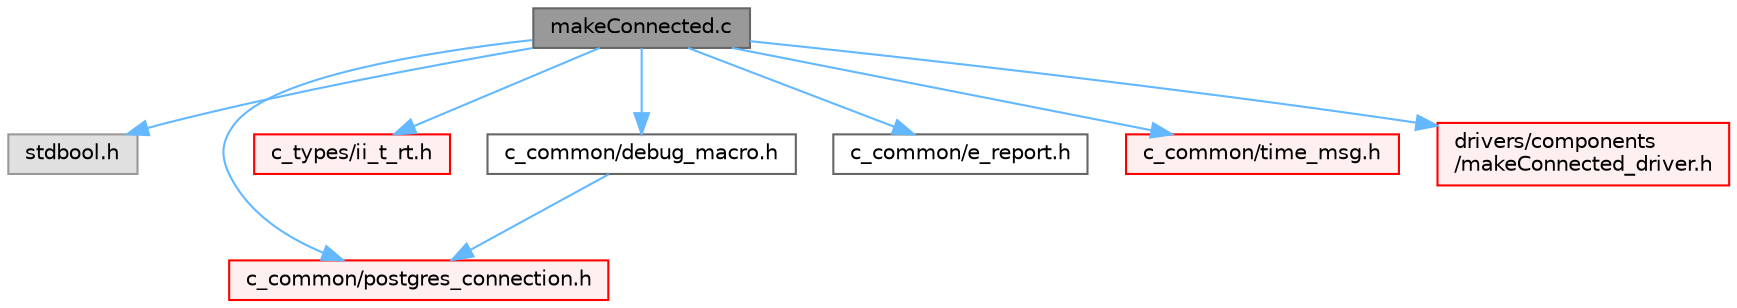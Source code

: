 digraph "makeConnected.c"
{
 // LATEX_PDF_SIZE
  bgcolor="transparent";
  edge [fontname=Helvetica,fontsize=10,labelfontname=Helvetica,labelfontsize=10];
  node [fontname=Helvetica,fontsize=10,shape=box,height=0.2,width=0.4];
  Node1 [id="Node000001",label="makeConnected.c",height=0.2,width=0.4,color="gray40", fillcolor="grey60", style="filled", fontcolor="black",tooltip=" "];
  Node1 -> Node2 [id="edge1_Node000001_Node000002",color="steelblue1",style="solid",tooltip=" "];
  Node2 [id="Node000002",label="stdbool.h",height=0.2,width=0.4,color="grey60", fillcolor="#E0E0E0", style="filled",tooltip=" "];
  Node1 -> Node3 [id="edge2_Node000001_Node000003",color="steelblue1",style="solid",tooltip=" "];
  Node3 [id="Node000003",label="c_common/postgres_connection.h",height=0.2,width=0.4,color="red", fillcolor="#FFF0F0", style="filled",URL="$postgres__connection_8h.html",tooltip=" "];
  Node1 -> Node13 [id="edge3_Node000001_Node000013",color="steelblue1",style="solid",tooltip=" "];
  Node13 [id="Node000013",label="c_types/ii_t_rt.h",height=0.2,width=0.4,color="red", fillcolor="#FFF0F0", style="filled",URL="$ii__t__rt_8h.html",tooltip=" "];
  Node1 -> Node15 [id="edge4_Node000001_Node000015",color="steelblue1",style="solid",tooltip=" "];
  Node15 [id="Node000015",label="c_common/debug_macro.h",height=0.2,width=0.4,color="grey40", fillcolor="white", style="filled",URL="$debug__macro_8h.html",tooltip=" "];
  Node15 -> Node3 [id="edge5_Node000015_Node000003",color="steelblue1",style="solid",tooltip=" "];
  Node1 -> Node16 [id="edge6_Node000001_Node000016",color="steelblue1",style="solid",tooltip=" "];
  Node16 [id="Node000016",label="c_common/e_report.h",height=0.2,width=0.4,color="grey40", fillcolor="white", style="filled",URL="$e__report_8h.html",tooltip=" "];
  Node1 -> Node17 [id="edge7_Node000001_Node000017",color="steelblue1",style="solid",tooltip=" "];
  Node17 [id="Node000017",label="c_common/time_msg.h",height=0.2,width=0.4,color="red", fillcolor="#FFF0F0", style="filled",URL="$time__msg_8h.html",tooltip=" "];
  Node1 -> Node20 [id="edge8_Node000001_Node000020",color="steelblue1",style="solid",tooltip=" "];
  Node20 [id="Node000020",label="drivers/components\l/makeConnected_driver.h",height=0.2,width=0.4,color="red", fillcolor="#FFF0F0", style="filled",URL="$makeConnected__driver_8h.html",tooltip=" "];
}
